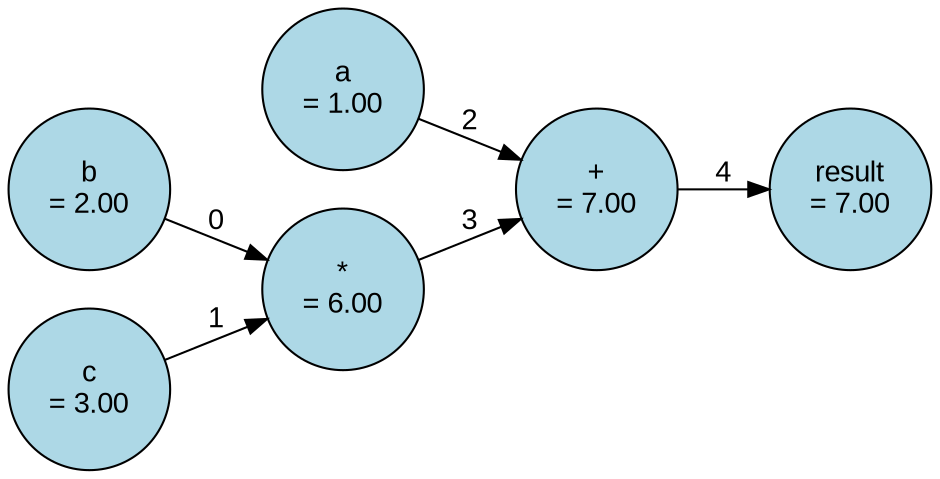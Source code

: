 digraph G {
  rankdir=LR;
  node [shape=circle, style=filled, fillcolor=lightblue, fontname=Arial];
  edge [fontname=Arial];
  2362140271840[label="+\n= 7.00"];
  2362140272320[label="a\n= 1.00"];
  2362140270592[label="*\n= 6.00"];
  2362140274384[label="b\n= 2.00"];
  2362140272512[label="c\n= 3.00"];
  result[label="result\n= 7.00"];
  2362140274384 -> 2362140270592[label="0"];
  2362140272512 -> 2362140270592[label="1"];
  2362140272320 -> 2362140271840[label="2"];
  2362140270592 -> 2362140271840[label="3"];
  2362140271840 -> result[label="4"];
}
